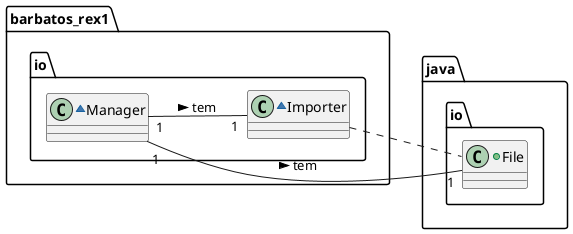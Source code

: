 @startuml
left to right direction
package barbatos_rex1.io{
    ~class Manager{

    }
    ~class Importer{

    }
}
package java.io{
    +class File{

    }
}
Manager"1" -- "1"File : tem >
Manager"1" -- "1"Importer: tem >
Importer .. File

@enduml